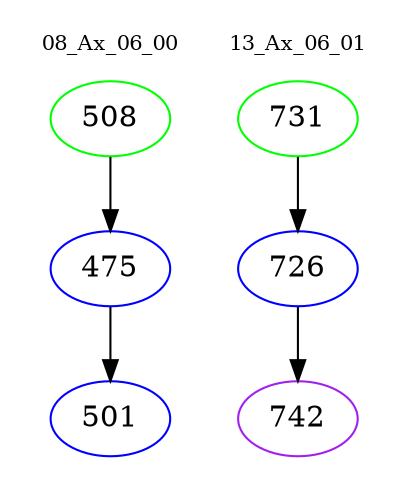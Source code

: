 digraph{
subgraph cluster_0 {
color = white
label = "08_Ax_06_00";
fontsize=10;
T0_508 [label="508", color="green"]
T0_508 -> T0_475 [color="black"]
T0_475 [label="475", color="blue"]
T0_475 -> T0_501 [color="black"]
T0_501 [label="501", color="blue"]
}
subgraph cluster_1 {
color = white
label = "13_Ax_06_01";
fontsize=10;
T1_731 [label="731", color="green"]
T1_731 -> T1_726 [color="black"]
T1_726 [label="726", color="blue"]
T1_726 -> T1_742 [color="black"]
T1_742 [label="742", color="purple"]
}
}
